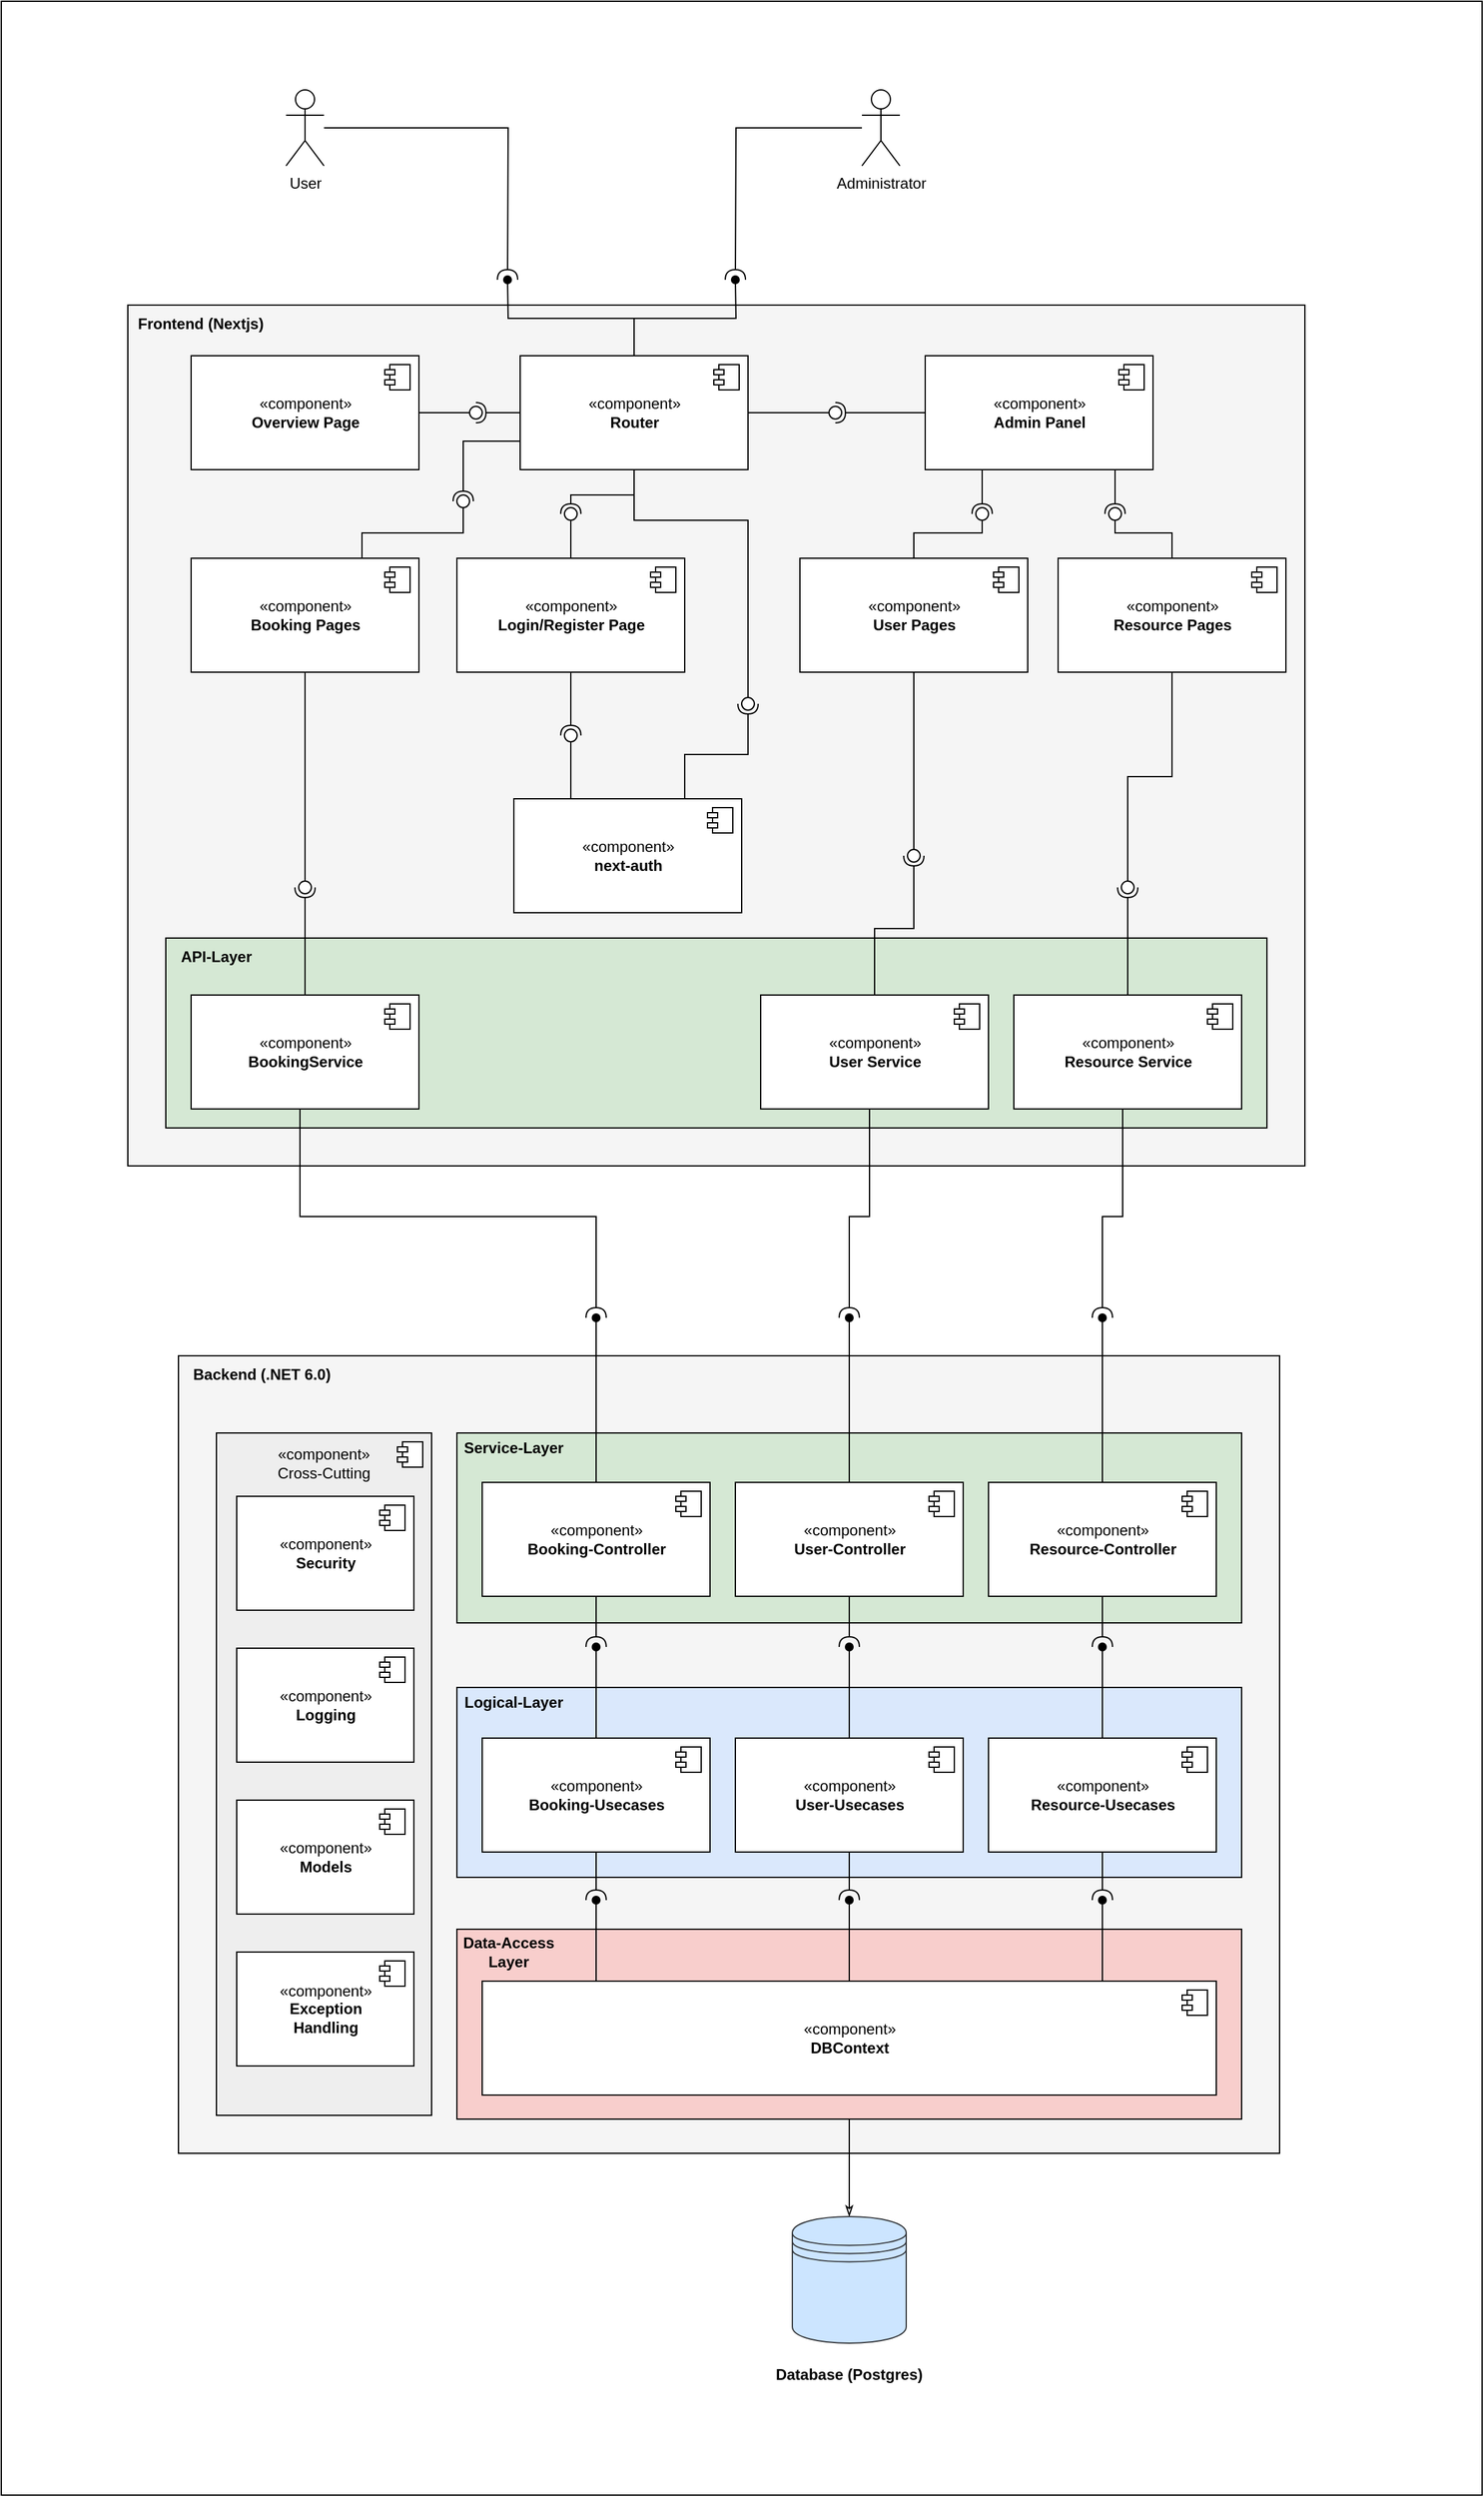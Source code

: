 <mxfile version="20.8.12" type="device"><diagram id="7461oDI4QgMP68D06WNy" name="Seite-1"><mxGraphModel dx="3434" dy="2513" grid="1" gridSize="10" guides="1" tooltips="1" connect="1" arrows="1" fold="1" page="1" pageScale="1" pageWidth="827" pageHeight="1169" math="0" shadow="0"><root><mxCell id="0"/><mxCell id="1" parent="0"/><mxCell id="XFchlX8OtIIKr_9ulgLO-70" value="" style="rounded=0;whiteSpace=wrap;html=1;" parent="1" vertex="1"><mxGeometry x="-560" y="-1020" width="1170" height="1970" as="geometry"/></mxCell><mxCell id="BVvnmRVFv3gNsJfD8oCe-148" value="" style="rounded=0;whiteSpace=wrap;html=1;strokeColor=#000000;fillColor=#f5f5f5;fontColor=#333333;" parent="1" vertex="1"><mxGeometry x="-420" y="50" width="870" height="630" as="geometry"/></mxCell><mxCell id="BVvnmRVFv3gNsJfD8oCe-76" value="" style="rounded=0;whiteSpace=wrap;html=1;fillColor=#d5e8d4;strokeColor=#000000;" parent="1" vertex="1"><mxGeometry x="-200" y="111" width="620" height="150" as="geometry"/></mxCell><mxCell id="BVvnmRVFv3gNsJfD8oCe-220" style="edgeStyle=orthogonalEdgeStyle;rounded=0;orthogonalLoop=1;jettySize=auto;html=1;endArrow=classicThin;endFill=0;entryX=0.5;entryY=0;entryDx=0;entryDy=0;" parent="1" source="BVvnmRVFv3gNsJfD8oCe-71" target="BVvnmRVFv3gNsJfD8oCe-215" edge="1"><mxGeometry relative="1" as="geometry"><mxPoint x="110" y="720" as="targetPoint"/></mxGeometry></mxCell><mxCell id="BVvnmRVFv3gNsJfD8oCe-71" value="" style="rounded=0;whiteSpace=wrap;html=1;fillColor=#f8cecc;strokeColor=#000000;" parent="1" vertex="1"><mxGeometry x="-200" y="503" width="620" height="150" as="geometry"/></mxCell><mxCell id="BVvnmRVFv3gNsJfD8oCe-48" value="" style="rounded=0;whiteSpace=wrap;html=1;fillColor=#dae8fc;strokeColor=#000000;" parent="1" vertex="1"><mxGeometry x="-200" y="312" width="620" height="150" as="geometry"/></mxCell><mxCell id="BVvnmRVFv3gNsJfD8oCe-80" style="edgeStyle=orthogonalEdgeStyle;rounded=0;orthogonalLoop=1;jettySize=auto;html=1;endArrow=halfCircle;endFill=0;" parent="1" source="BVvnmRVFv3gNsJfD8oCe-2" edge="1"><mxGeometry relative="1" as="geometry"><mxPoint x="-90" y="280" as="targetPoint"/></mxGeometry></mxCell><mxCell id="BVvnmRVFv3gNsJfD8oCe-125" style="edgeStyle=orthogonalEdgeStyle;rounded=0;orthogonalLoop=1;jettySize=auto;html=1;endArrow=oval;endFill=1;" parent="1" source="BVvnmRVFv3gNsJfD8oCe-2" edge="1"><mxGeometry relative="1" as="geometry"><mxPoint x="-90" y="20" as="targetPoint"/></mxGeometry></mxCell><mxCell id="BVvnmRVFv3gNsJfD8oCe-2" value="«component»&lt;br&gt;&lt;b&gt;Booking-Controller&lt;/b&gt;" style="html=1;dropTarget=0;" parent="1" vertex="1"><mxGeometry x="-180" y="150" width="180" height="90" as="geometry"/></mxCell><mxCell id="BVvnmRVFv3gNsJfD8oCe-3" value="" style="shape=module;jettyWidth=8;jettyHeight=4;" parent="BVvnmRVFv3gNsJfD8oCe-2" vertex="1"><mxGeometry x="1" width="20" height="20" relative="1" as="geometry"><mxPoint x="-27" y="7" as="offset"/></mxGeometry></mxCell><mxCell id="BVvnmRVFv3gNsJfD8oCe-81" style="edgeStyle=orthogonalEdgeStyle;rounded=0;orthogonalLoop=1;jettySize=auto;html=1;endArrow=halfCircle;endFill=0;" parent="1" source="BVvnmRVFv3gNsJfD8oCe-4" edge="1"><mxGeometry relative="1" as="geometry"><mxPoint x="110" y="280" as="targetPoint"/></mxGeometry></mxCell><mxCell id="BVvnmRVFv3gNsJfD8oCe-126" style="edgeStyle=orthogonalEdgeStyle;rounded=0;orthogonalLoop=1;jettySize=auto;html=1;endArrow=oval;endFill=1;" parent="1" source="BVvnmRVFv3gNsJfD8oCe-4" edge="1"><mxGeometry relative="1" as="geometry"><mxPoint x="110" y="20" as="targetPoint"/></mxGeometry></mxCell><mxCell id="BVvnmRVFv3gNsJfD8oCe-4" value="«component»&lt;br&gt;&lt;b&gt;User-Controller&lt;/b&gt;" style="html=1;dropTarget=0;" parent="1" vertex="1"><mxGeometry x="20" y="150" width="180" height="90" as="geometry"/></mxCell><mxCell id="BVvnmRVFv3gNsJfD8oCe-5" value="" style="shape=module;jettyWidth=8;jettyHeight=4;" parent="BVvnmRVFv3gNsJfD8oCe-4" vertex="1"><mxGeometry x="1" width="20" height="20" relative="1" as="geometry"><mxPoint x="-27" y="7" as="offset"/></mxGeometry></mxCell><mxCell id="BVvnmRVFv3gNsJfD8oCe-82" style="edgeStyle=orthogonalEdgeStyle;rounded=0;orthogonalLoop=1;jettySize=auto;html=1;endArrow=halfCircle;endFill=0;" parent="1" source="BVvnmRVFv3gNsJfD8oCe-6" edge="1"><mxGeometry relative="1" as="geometry"><mxPoint x="310" y="280" as="targetPoint"/></mxGeometry></mxCell><mxCell id="BVvnmRVFv3gNsJfD8oCe-127" style="edgeStyle=orthogonalEdgeStyle;rounded=0;orthogonalLoop=1;jettySize=auto;html=1;endArrow=oval;endFill=1;" parent="1" source="BVvnmRVFv3gNsJfD8oCe-6" edge="1"><mxGeometry relative="1" as="geometry"><mxPoint x="310" y="20" as="targetPoint"/></mxGeometry></mxCell><mxCell id="BVvnmRVFv3gNsJfD8oCe-6" value="«component»&lt;br&gt;&lt;b&gt;Resource-Controller&lt;/b&gt;" style="html=1;dropTarget=0;" parent="1" vertex="1"><mxGeometry x="220" y="150" width="180" height="90" as="geometry"/></mxCell><mxCell id="BVvnmRVFv3gNsJfD8oCe-7" value="" style="shape=module;jettyWidth=8;jettyHeight=4;" parent="BVvnmRVFv3gNsJfD8oCe-6" vertex="1"><mxGeometry x="1" width="20" height="20" relative="1" as="geometry"><mxPoint x="-27" y="7" as="offset"/></mxGeometry></mxCell><mxCell id="BVvnmRVFv3gNsJfD8oCe-70" style="edgeStyle=orthogonalEdgeStyle;rounded=0;orthogonalLoop=1;jettySize=auto;html=1;endArrow=halfCircle;endFill=0;" parent="1" source="BVvnmRVFv3gNsJfD8oCe-27" edge="1"><mxGeometry relative="1" as="geometry"><mxPoint x="-90" y="480" as="targetPoint"/></mxGeometry></mxCell><mxCell id="BVvnmRVFv3gNsJfD8oCe-77" style="edgeStyle=orthogonalEdgeStyle;rounded=0;orthogonalLoop=1;jettySize=auto;html=1;endArrow=oval;endFill=1;" parent="1" source="BVvnmRVFv3gNsJfD8oCe-27" edge="1"><mxGeometry relative="1" as="geometry"><mxPoint x="-90" y="280" as="targetPoint"/></mxGeometry></mxCell><mxCell id="BVvnmRVFv3gNsJfD8oCe-27" value="«component»&lt;br&gt;&lt;b&gt;Booking-Usecases&lt;/b&gt;" style="html=1;dropTarget=0;" parent="1" vertex="1"><mxGeometry x="-180" y="352" width="180" height="90" as="geometry"/></mxCell><mxCell id="BVvnmRVFv3gNsJfD8oCe-28" value="" style="shape=module;jettyWidth=8;jettyHeight=4;" parent="BVvnmRVFv3gNsJfD8oCe-27" vertex="1"><mxGeometry x="1" width="20" height="20" relative="1" as="geometry"><mxPoint x="-27" y="7" as="offset"/></mxGeometry></mxCell><mxCell id="BVvnmRVFv3gNsJfD8oCe-74" style="edgeStyle=orthogonalEdgeStyle;rounded=0;orthogonalLoop=1;jettySize=auto;html=1;endArrow=halfCircle;endFill=0;" parent="1" source="BVvnmRVFv3gNsJfD8oCe-29" edge="1"><mxGeometry relative="1" as="geometry"><mxPoint x="110" y="480" as="targetPoint"/></mxGeometry></mxCell><mxCell id="BVvnmRVFv3gNsJfD8oCe-78" style="edgeStyle=orthogonalEdgeStyle;rounded=0;orthogonalLoop=1;jettySize=auto;html=1;endArrow=oval;endFill=1;" parent="1" source="BVvnmRVFv3gNsJfD8oCe-29" edge="1"><mxGeometry relative="1" as="geometry"><mxPoint x="110" y="280" as="targetPoint"/></mxGeometry></mxCell><mxCell id="BVvnmRVFv3gNsJfD8oCe-29" value="«component»&lt;br&gt;&lt;b&gt;User-Usecases&lt;/b&gt;" style="html=1;dropTarget=0;" parent="1" vertex="1"><mxGeometry x="20" y="352" width="180" height="90" as="geometry"/></mxCell><mxCell id="BVvnmRVFv3gNsJfD8oCe-30" value="" style="shape=module;jettyWidth=8;jettyHeight=4;" parent="BVvnmRVFv3gNsJfD8oCe-29" vertex="1"><mxGeometry x="1" width="20" height="20" relative="1" as="geometry"><mxPoint x="-27" y="7" as="offset"/></mxGeometry></mxCell><mxCell id="BVvnmRVFv3gNsJfD8oCe-75" style="edgeStyle=orthogonalEdgeStyle;rounded=0;orthogonalLoop=1;jettySize=auto;html=1;endArrow=halfCircle;endFill=0;" parent="1" source="BVvnmRVFv3gNsJfD8oCe-31" edge="1"><mxGeometry relative="1" as="geometry"><mxPoint x="310" y="480" as="targetPoint"/></mxGeometry></mxCell><mxCell id="BVvnmRVFv3gNsJfD8oCe-79" style="edgeStyle=orthogonalEdgeStyle;rounded=0;orthogonalLoop=1;jettySize=auto;html=1;endArrow=oval;endFill=1;" parent="1" source="BVvnmRVFv3gNsJfD8oCe-31" edge="1"><mxGeometry relative="1" as="geometry"><mxPoint x="310" y="280" as="targetPoint"/></mxGeometry></mxCell><mxCell id="BVvnmRVFv3gNsJfD8oCe-31" value="«component»&lt;br&gt;&lt;b&gt;Resource-Usecases&lt;/b&gt;" style="html=1;dropTarget=0;" parent="1" vertex="1"><mxGeometry x="220" y="352" width="180" height="90" as="geometry"/></mxCell><mxCell id="BVvnmRVFv3gNsJfD8oCe-32" value="" style="shape=module;jettyWidth=8;jettyHeight=4;" parent="BVvnmRVFv3gNsJfD8oCe-31" vertex="1"><mxGeometry x="1" width="20" height="20" relative="1" as="geometry"><mxPoint x="-27" y="7" as="offset"/></mxGeometry></mxCell><mxCell id="BVvnmRVFv3gNsJfD8oCe-67" style="edgeStyle=orthogonalEdgeStyle;rounded=0;orthogonalLoop=1;jettySize=auto;html=1;strokeColor=none;" parent="1" edge="1"><mxGeometry relative="1" as="geometry"><mxPoint x="-90" y="480" as="targetPoint"/><mxPoint x="-90" y="544" as="sourcePoint"/></mxGeometry></mxCell><mxCell id="BVvnmRVFv3gNsJfD8oCe-69" style="edgeStyle=orthogonalEdgeStyle;rounded=0;orthogonalLoop=1;jettySize=auto;html=1;endArrow=oval;endFill=1;" parent="1" edge="1"><mxGeometry relative="1" as="geometry"><mxPoint x="-90" y="480" as="targetPoint"/><mxPoint x="-90" y="544" as="sourcePoint"/></mxGeometry></mxCell><mxCell id="BVvnmRVFv3gNsJfD8oCe-72" style="edgeStyle=orthogonalEdgeStyle;rounded=0;orthogonalLoop=1;jettySize=auto;html=1;endArrow=oval;endFill=1;" parent="1" source="BVvnmRVFv3gNsJfD8oCe-36" edge="1"><mxGeometry relative="1" as="geometry"><mxPoint x="110" y="480" as="targetPoint"/></mxGeometry></mxCell><mxCell id="BVvnmRVFv3gNsJfD8oCe-36" value="«component»&lt;br&gt;&lt;b&gt;DBContext&lt;/b&gt;" style="html=1;dropTarget=0;" parent="1" vertex="1"><mxGeometry x="-180" y="544" width="580" height="90" as="geometry"/></mxCell><mxCell id="BVvnmRVFv3gNsJfD8oCe-37" value="" style="shape=module;jettyWidth=8;jettyHeight=4;" parent="BVvnmRVFv3gNsJfD8oCe-36" vertex="1"><mxGeometry x="1" width="20" height="20" relative="1" as="geometry"><mxPoint x="-27" y="7" as="offset"/></mxGeometry></mxCell><mxCell id="BVvnmRVFv3gNsJfD8oCe-73" style="edgeStyle=orthogonalEdgeStyle;rounded=0;orthogonalLoop=1;jettySize=auto;html=1;endArrow=oval;endFill=1;" parent="1" edge="1"><mxGeometry relative="1" as="geometry"><mxPoint x="310" y="480" as="targetPoint"/><mxPoint x="310" y="544" as="sourcePoint"/></mxGeometry></mxCell><mxCell id="BVvnmRVFv3gNsJfD8oCe-138" value="&lt;b&gt;Service-Layer&lt;/b&gt;" style="text;html=1;strokeColor=none;fillColor=none;align=center;verticalAlign=middle;whiteSpace=wrap;rounded=0;" parent="1" vertex="1"><mxGeometry x="-235" y="108" width="160" height="30" as="geometry"/></mxCell><mxCell id="BVvnmRVFv3gNsJfD8oCe-143" value="&lt;b&gt;Logical-Layer&lt;/b&gt;" style="text;html=1;strokeColor=none;fillColor=none;align=center;verticalAlign=middle;whiteSpace=wrap;rounded=0;" parent="1" vertex="1"><mxGeometry x="-235" y="309" width="160" height="30" as="geometry"/></mxCell><mxCell id="BVvnmRVFv3gNsJfD8oCe-144" value="&lt;b&gt;Data-Access&lt;br&gt;Layer&lt;/b&gt;" style="text;html=1;strokeColor=none;fillColor=none;align=center;verticalAlign=middle;whiteSpace=wrap;rounded=0;" parent="1" vertex="1"><mxGeometry x="-239" y="506" width="160" height="30" as="geometry"/></mxCell><mxCell id="BVvnmRVFv3gNsJfD8oCe-149" value="&lt;b&gt;Backend (.NET 6.0)&lt;/b&gt;" style="text;html=1;strokeColor=none;fillColor=none;align=center;verticalAlign=middle;whiteSpace=wrap;rounded=0;" parent="1" vertex="1"><mxGeometry x="-454" y="50" width="200" height="30" as="geometry"/></mxCell><mxCell id="BVvnmRVFv3gNsJfD8oCe-150" value="" style="html=1;dropTarget=0;align=center;fillColor=#eeeeee;strokeColor=#000000;" parent="1" vertex="1"><mxGeometry x="-390" y="111" width="170" height="539" as="geometry"/></mxCell><mxCell id="BVvnmRVFv3gNsJfD8oCe-151" value="" style="shape=module;jettyWidth=8;jettyHeight=4;" parent="BVvnmRVFv3gNsJfD8oCe-150" vertex="1"><mxGeometry x="1" width="20" height="20" relative="1" as="geometry"><mxPoint x="-27" y="7" as="offset"/></mxGeometry></mxCell><mxCell id="BVvnmRVFv3gNsJfD8oCe-152" value="«component»&lt;br&gt;&lt;b&gt;Security&lt;/b&gt;" style="html=1;dropTarget=0;" parent="1" vertex="1"><mxGeometry x="-374" y="161" width="140" height="90" as="geometry"/></mxCell><mxCell id="BVvnmRVFv3gNsJfD8oCe-153" value="" style="shape=module;jettyWidth=8;jettyHeight=4;" parent="BVvnmRVFv3gNsJfD8oCe-152" vertex="1"><mxGeometry x="1" width="20" height="20" relative="1" as="geometry"><mxPoint x="-27" y="7" as="offset"/></mxGeometry></mxCell><mxCell id="BVvnmRVFv3gNsJfD8oCe-154" value="«component»&lt;br&gt;&lt;b&gt;Logging&lt;/b&gt;" style="html=1;dropTarget=0;" parent="1" vertex="1"><mxGeometry x="-374" y="281" width="140" height="90" as="geometry"/></mxCell><mxCell id="BVvnmRVFv3gNsJfD8oCe-155" value="" style="shape=module;jettyWidth=8;jettyHeight=4;" parent="BVvnmRVFv3gNsJfD8oCe-154" vertex="1"><mxGeometry x="1" width="20" height="20" relative="1" as="geometry"><mxPoint x="-27" y="7" as="offset"/></mxGeometry></mxCell><mxCell id="BVvnmRVFv3gNsJfD8oCe-156" value="«component»&lt;br&gt;&lt;b&gt;Models&lt;/b&gt;" style="html=1;dropTarget=0;" parent="1" vertex="1"><mxGeometry x="-374" y="401" width="140" height="90" as="geometry"/></mxCell><mxCell id="BVvnmRVFv3gNsJfD8oCe-157" value="" style="shape=module;jettyWidth=8;jettyHeight=4;" parent="BVvnmRVFv3gNsJfD8oCe-156" vertex="1"><mxGeometry x="1" width="20" height="20" relative="1" as="geometry"><mxPoint x="-27" y="7" as="offset"/></mxGeometry></mxCell><mxCell id="BVvnmRVFv3gNsJfD8oCe-158" value="«component»&lt;b&gt;&lt;br&gt;Exception&lt;br&gt;Handling&lt;/b&gt;&lt;br&gt;&lt;b&gt;&lt;/b&gt;" style="html=1;dropTarget=0;" parent="1" vertex="1"><mxGeometry x="-374" y="521" width="140" height="90" as="geometry"/></mxCell><mxCell id="BVvnmRVFv3gNsJfD8oCe-159" value="" style="shape=module;jettyWidth=8;jettyHeight=4;" parent="BVvnmRVFv3gNsJfD8oCe-158" vertex="1"><mxGeometry x="1" width="20" height="20" relative="1" as="geometry"><mxPoint x="-27" y="7" as="offset"/></mxGeometry></mxCell><mxCell id="BVvnmRVFv3gNsJfD8oCe-185" value="«component»&lt;br&gt;Cross-Cutting" style="text;html=1;strokeColor=none;fillColor=none;align=center;verticalAlign=middle;whiteSpace=wrap;rounded=0;" parent="1" vertex="1"><mxGeometry x="-385" y="120" width="160" height="30" as="geometry"/></mxCell><mxCell id="BVvnmRVFv3gNsJfD8oCe-215" value="" style="shape=datastore;whiteSpace=wrap;html=1;fillColor=#cce5ff;strokeColor=#36393d;" parent="1" vertex="1"><mxGeometry x="65" y="730" width="90" height="100" as="geometry"/></mxCell><mxCell id="BVvnmRVFv3gNsJfD8oCe-217" value="&lt;b&gt;Database (Postgres)&lt;/b&gt;" style="text;html=1;strokeColor=none;fillColor=none;align=center;verticalAlign=middle;whiteSpace=wrap;rounded=0;" parent="1" vertex="1"><mxGeometry x="30" y="840" width="160" height="30" as="geometry"/></mxCell><mxCell id="XFchlX8OtIIKr_9ulgLO-1" value="" style="rounded=0;whiteSpace=wrap;html=1;strokeColor=#000000;fillColor=#f5f5f5;fontColor=#333333;" parent="1" vertex="1"><mxGeometry x="-460" y="-780" width="930" height="680" as="geometry"/></mxCell><mxCell id="XFchlX8OtIIKr_9ulgLO-2" value="" style="rounded=0;whiteSpace=wrap;html=1;fillColor=#d5e8d4;strokeColor=#000000;" parent="1" vertex="1"><mxGeometry x="-430" y="-280" width="870" height="150" as="geometry"/></mxCell><mxCell id="XFchlX8OtIIKr_9ulgLO-3" style="edgeStyle=orthogonalEdgeStyle;rounded=0;orthogonalLoop=1;jettySize=auto;html=1;endArrow=halfCircle;endFill=0;exitX=0.5;exitY=1;exitDx=0;exitDy=0;" parent="1" edge="1"><mxGeometry relative="1" as="geometry"><mxPoint x="-90" y="20" as="targetPoint"/><mxPoint x="-324" y="-145" as="sourcePoint"/><Array as="points"><mxPoint x="-324" y="-60"/><mxPoint x="-90" y="-60"/></Array></mxGeometry></mxCell><mxCell id="XFchlX8OtIIKr_9ulgLO-4" style="edgeStyle=orthogonalEdgeStyle;rounded=0;orthogonalLoop=1;jettySize=auto;html=1;endArrow=halfCircle;endFill=0;exitX=0.5;exitY=1;exitDx=0;exitDy=0;" parent="1" edge="1"><mxGeometry relative="1" as="geometry"><mxPoint x="110" y="20" as="targetPoint"/><mxPoint x="126" y="-145.0" as="sourcePoint"/><Array as="points"><mxPoint x="126" y="-60"/><mxPoint x="110" y="-60"/></Array></mxGeometry></mxCell><mxCell id="XFchlX8OtIIKr_9ulgLO-5" style="edgeStyle=orthogonalEdgeStyle;rounded=0;orthogonalLoop=1;jettySize=auto;html=1;endArrow=oval;endFill=1;exitX=0.5;exitY=0;exitDx=0;exitDy=0;" parent="1" source="XFchlX8OtIIKr_9ulgLO-24" edge="1"><mxGeometry relative="1" as="geometry"><mxPoint x="-160" y="-800" as="targetPoint"/><mxPoint x="-379" y="-600" as="sourcePoint"/></mxGeometry></mxCell><mxCell id="XFchlX8OtIIKr_9ulgLO-6" style="edgeStyle=orthogonalEdgeStyle;rounded=0;orthogonalLoop=1;jettySize=auto;html=1;endArrow=halfCircle;endFill=0;exitX=0.5;exitY=1;exitDx=0;exitDy=0;" parent="1" edge="1"><mxGeometry relative="1" as="geometry"><mxPoint x="310" y="20" as="targetPoint"/><mxPoint x="326" y="-145.0" as="sourcePoint"/><Array as="points"><mxPoint x="326" y="-60"/><mxPoint x="310" y="-60"/></Array></mxGeometry></mxCell><mxCell id="XFchlX8OtIIKr_9ulgLO-7" style="edgeStyle=orthogonalEdgeStyle;rounded=0;orthogonalLoop=1;jettySize=auto;html=1;endArrow=oval;endFill=1;exitX=0.5;exitY=0;exitDx=0;exitDy=0;" parent="1" source="XFchlX8OtIIKr_9ulgLO-24" edge="1"><mxGeometry relative="1" as="geometry"><mxPoint x="20" y="-800" as="targetPoint"/><mxPoint x="-240" y="-630" as="sourcePoint"/></mxGeometry></mxCell><mxCell id="XFchlX8OtIIKr_9ulgLO-8" value="&lt;b&gt;Frontend (Nextjs)&lt;/b&gt;" style="text;html=1;strokeColor=none;fillColor=none;align=left;verticalAlign=middle;whiteSpace=wrap;rounded=0;" parent="1" vertex="1"><mxGeometry x="-454" y="-780" width="170" height="30" as="geometry"/></mxCell><mxCell id="XFchlX8OtIIKr_9ulgLO-9" style="edgeStyle=orthogonalEdgeStyle;rounded=0;orthogonalLoop=1;jettySize=auto;html=1;endArrow=halfCircle;endFill=0;" parent="1" source="XFchlX8OtIIKr_9ulgLO-11" edge="1"><mxGeometry relative="1" as="geometry"><mxPoint x="-160" y="-800" as="targetPoint"/></mxGeometry></mxCell><mxCell id="XFchlX8OtIIKr_9ulgLO-10" style="edgeStyle=orthogonalEdgeStyle;rounded=0;orthogonalLoop=1;jettySize=auto;html=1;endArrow=halfCircle;endFill=0;" parent="1" source="XFchlX8OtIIKr_9ulgLO-14" edge="1"><mxGeometry relative="1" as="geometry"><mxPoint x="20" y="-800" as="targetPoint"/></mxGeometry></mxCell><mxCell id="XFchlX8OtIIKr_9ulgLO-11" value="User" style="shape=umlActor;verticalLabelPosition=bottom;verticalAlign=top;html=1;outlineConnect=0;strokeColor=#000000;" parent="1" vertex="1"><mxGeometry x="-335" y="-950" width="30" height="60" as="geometry"/></mxCell><mxCell id="XFchlX8OtIIKr_9ulgLO-12" value="«component»&lt;br&gt;&lt;b&gt;Resource Service&lt;/b&gt;" style="html=1;dropTarget=0;" parent="1" vertex="1"><mxGeometry x="240" y="-235" width="180" height="90" as="geometry"/></mxCell><mxCell id="XFchlX8OtIIKr_9ulgLO-13" value="" style="shape=module;jettyWidth=8;jettyHeight=4;" parent="XFchlX8OtIIKr_9ulgLO-12" vertex="1"><mxGeometry x="1" width="20" height="20" relative="1" as="geometry"><mxPoint x="-27" y="7" as="offset"/></mxGeometry></mxCell><mxCell id="XFchlX8OtIIKr_9ulgLO-14" value="Administrator" style="shape=umlActor;verticalLabelPosition=bottom;verticalAlign=top;html=1;outlineConnect=0;strokeColor=#000000;" parent="1" vertex="1"><mxGeometry x="120" y="-950" width="30" height="60" as="geometry"/></mxCell><mxCell id="XFchlX8OtIIKr_9ulgLO-15" value="«component»&lt;br&gt;&lt;b&gt;User Service&lt;/b&gt;" style="html=1;dropTarget=0;" parent="1" vertex="1"><mxGeometry x="40" y="-235" width="180" height="90" as="geometry"/></mxCell><mxCell id="XFchlX8OtIIKr_9ulgLO-16" value="" style="shape=module;jettyWidth=8;jettyHeight=4;" parent="XFchlX8OtIIKr_9ulgLO-15" vertex="1"><mxGeometry x="1" width="20" height="20" relative="1" as="geometry"><mxPoint x="-27" y="7" as="offset"/></mxGeometry></mxCell><mxCell id="XFchlX8OtIIKr_9ulgLO-17" value="«component»&lt;br&gt;&lt;b&gt;Admin Panel&lt;br&gt;&lt;/b&gt;" style="html=1;dropTarget=0;" parent="1" vertex="1"><mxGeometry x="170" y="-740" width="180" height="90" as="geometry"/></mxCell><mxCell id="XFchlX8OtIIKr_9ulgLO-18" value="" style="shape=module;jettyWidth=8;jettyHeight=4;" parent="XFchlX8OtIIKr_9ulgLO-17" vertex="1"><mxGeometry x="1" width="20" height="20" relative="1" as="geometry"><mxPoint x="-27" y="7" as="offset"/></mxGeometry></mxCell><mxCell id="XFchlX8OtIIKr_9ulgLO-19" value="" style="rounded=0;orthogonalLoop=1;jettySize=auto;html=1;endArrow=none;endFill=0;sketch=0;sourcePerimeterSpacing=0;targetPerimeterSpacing=0;edgeStyle=orthogonalEdgeStyle;" parent="1" source="XFchlX8OtIIKr_9ulgLO-41" target="XFchlX8OtIIKr_9ulgLO-21" edge="1"><mxGeometry relative="1" as="geometry"><mxPoint x="220" y="-305" as="sourcePoint"/></mxGeometry></mxCell><mxCell id="XFchlX8OtIIKr_9ulgLO-20" value="" style="rounded=0;orthogonalLoop=1;jettySize=auto;html=1;endArrow=halfCircle;endFill=0;entryX=0.5;entryY=0.5;endSize=6;strokeWidth=1;sketch=0;edgeStyle=orthogonalEdgeStyle;" parent="1" source="XFchlX8OtIIKr_9ulgLO-12" target="XFchlX8OtIIKr_9ulgLO-21" edge="1"><mxGeometry relative="1" as="geometry"><mxPoint x="260" y="-305" as="sourcePoint"/></mxGeometry></mxCell><mxCell id="XFchlX8OtIIKr_9ulgLO-21" value="" style="ellipse;whiteSpace=wrap;html=1;align=center;aspect=fixed;resizable=0;points=[];outlineConnect=0;sketch=0;rotation=90;" parent="1" vertex="1"><mxGeometry x="325" y="-325" width="10" height="10" as="geometry"/></mxCell><mxCell id="XFchlX8OtIIKr_9ulgLO-22" value="«component»&lt;br&gt;&lt;b&gt;BookingService&lt;/b&gt;" style="html=1;dropTarget=0;" parent="1" vertex="1"><mxGeometry x="-410" y="-235" width="180" height="90" as="geometry"/></mxCell><mxCell id="XFchlX8OtIIKr_9ulgLO-23" value="" style="shape=module;jettyWidth=8;jettyHeight=4;" parent="XFchlX8OtIIKr_9ulgLO-22" vertex="1"><mxGeometry x="1" width="20" height="20" relative="1" as="geometry"><mxPoint x="-27" y="7" as="offset"/></mxGeometry></mxCell><mxCell id="XFchlX8OtIIKr_9ulgLO-24" value="«component»&lt;br&gt;&lt;b&gt;Router&lt;/b&gt;" style="html=1;dropTarget=0;" parent="1" vertex="1"><mxGeometry x="-150" y="-740" width="180" height="90" as="geometry"/></mxCell><mxCell id="XFchlX8OtIIKr_9ulgLO-25" value="" style="shape=module;jettyWidth=8;jettyHeight=4;" parent="XFchlX8OtIIKr_9ulgLO-24" vertex="1"><mxGeometry x="1" width="20" height="20" relative="1" as="geometry"><mxPoint x="-27" y="7" as="offset"/></mxGeometry></mxCell><mxCell id="XFchlX8OtIIKr_9ulgLO-26" value="" style="rounded=0;orthogonalLoop=1;jettySize=auto;html=1;endArrow=none;endFill=0;sketch=0;sourcePerimeterSpacing=0;targetPerimeterSpacing=0;edgeStyle=orthogonalEdgeStyle;" parent="1" source="XFchlX8OtIIKr_9ulgLO-37" target="XFchlX8OtIIKr_9ulgLO-28" edge="1"><mxGeometry relative="1" as="geometry"><mxPoint x="-345" y="-305" as="sourcePoint"/></mxGeometry></mxCell><mxCell id="XFchlX8OtIIKr_9ulgLO-27" value="" style="rounded=0;orthogonalLoop=1;jettySize=auto;html=1;endArrow=halfCircle;endFill=0;entryX=0.5;entryY=0.5;endSize=6;strokeWidth=1;sketch=0;edgeStyle=orthogonalEdgeStyle;" parent="1" source="XFchlX8OtIIKr_9ulgLO-22" target="XFchlX8OtIIKr_9ulgLO-28" edge="1"><mxGeometry relative="1" as="geometry"><mxPoint x="-305" y="-305" as="sourcePoint"/></mxGeometry></mxCell><mxCell id="XFchlX8OtIIKr_9ulgLO-28" value="" style="ellipse;whiteSpace=wrap;html=1;align=center;aspect=fixed;resizable=0;points=[];outlineConnect=0;sketch=0;" parent="1" vertex="1"><mxGeometry x="-325" y="-325" width="10" height="10" as="geometry"/></mxCell><mxCell id="XFchlX8OtIIKr_9ulgLO-29" value="«component»&lt;br&gt;&lt;b&gt;next-auth&lt;/b&gt;" style="html=1;dropTarget=0;" parent="1" vertex="1"><mxGeometry x="-155" y="-390" width="180" height="90" as="geometry"/></mxCell><mxCell id="XFchlX8OtIIKr_9ulgLO-30" value="" style="shape=module;jettyWidth=8;jettyHeight=4;" parent="XFchlX8OtIIKr_9ulgLO-29" vertex="1"><mxGeometry x="1" width="20" height="20" relative="1" as="geometry"><mxPoint x="-27" y="7" as="offset"/></mxGeometry></mxCell><mxCell id="XFchlX8OtIIKr_9ulgLO-31" value="&lt;b&gt;API-Layer&lt;/b&gt;" style="text;html=1;strokeColor=none;fillColor=none;align=left;verticalAlign=middle;whiteSpace=wrap;rounded=0;" parent="1" vertex="1"><mxGeometry x="-420" y="-280" width="160" height="30" as="geometry"/></mxCell><mxCell id="XFchlX8OtIIKr_9ulgLO-32" value="" style="rounded=0;orthogonalLoop=1;jettySize=auto;html=1;endArrow=none;endFill=0;sketch=0;sourcePerimeterSpacing=0;targetPerimeterSpacing=0;edgeStyle=orthogonalEdgeStyle;" parent="1" source="XFchlX8OtIIKr_9ulgLO-24" target="XFchlX8OtIIKr_9ulgLO-34" edge="1"><mxGeometry relative="1" as="geometry"><mxPoint x="84" y="-675" as="sourcePoint"/></mxGeometry></mxCell><mxCell id="XFchlX8OtIIKr_9ulgLO-33" value="" style="rounded=0;orthogonalLoop=1;jettySize=auto;html=1;endArrow=halfCircle;endFill=0;entryX=0.5;entryY=0.5;endSize=6;strokeWidth=1;sketch=0;edgeStyle=orthogonalEdgeStyle;" parent="1" source="XFchlX8OtIIKr_9ulgLO-17" target="XFchlX8OtIIKr_9ulgLO-34" edge="1"><mxGeometry relative="1" as="geometry"><mxPoint x="124" y="-675" as="sourcePoint"/></mxGeometry></mxCell><mxCell id="XFchlX8OtIIKr_9ulgLO-34" value="" style="ellipse;whiteSpace=wrap;html=1;align=center;aspect=fixed;resizable=0;points=[];outlineConnect=0;sketch=0;" parent="1" vertex="1"><mxGeometry x="94" y="-700" width="10" height="10" as="geometry"/></mxCell><mxCell id="XFchlX8OtIIKr_9ulgLO-35" value="«component»&lt;br&gt;&lt;b&gt;Overview Page&lt;br&gt;&lt;/b&gt;" style="html=1;dropTarget=0;" parent="1" vertex="1"><mxGeometry x="-410" y="-740" width="180" height="90" as="geometry"/></mxCell><mxCell id="XFchlX8OtIIKr_9ulgLO-36" value="" style="shape=module;jettyWidth=8;jettyHeight=4;" parent="XFchlX8OtIIKr_9ulgLO-35" vertex="1"><mxGeometry x="1" width="20" height="20" relative="1" as="geometry"><mxPoint x="-27" y="7" as="offset"/></mxGeometry></mxCell><mxCell id="XFchlX8OtIIKr_9ulgLO-37" value="«component»&lt;br&gt;&lt;b&gt;Booking Pages&lt;br&gt;&lt;/b&gt;" style="html=1;dropTarget=0;" parent="1" vertex="1"><mxGeometry x="-410" y="-580" width="180" height="90" as="geometry"/></mxCell><mxCell id="XFchlX8OtIIKr_9ulgLO-38" value="" style="shape=module;jettyWidth=8;jettyHeight=4;" parent="XFchlX8OtIIKr_9ulgLO-37" vertex="1"><mxGeometry x="1" width="20" height="20" relative="1" as="geometry"><mxPoint x="-27" y="7" as="offset"/></mxGeometry></mxCell><mxCell id="XFchlX8OtIIKr_9ulgLO-39" value="«component»&lt;br&gt;&lt;b&gt;User Pages&lt;br&gt;&lt;/b&gt;" style="html=1;dropTarget=0;" parent="1" vertex="1"><mxGeometry x="71" y="-580" width="180" height="90" as="geometry"/></mxCell><mxCell id="XFchlX8OtIIKr_9ulgLO-40" value="" style="shape=module;jettyWidth=8;jettyHeight=4;" parent="XFchlX8OtIIKr_9ulgLO-39" vertex="1"><mxGeometry x="1" width="20" height="20" relative="1" as="geometry"><mxPoint x="-27" y="7" as="offset"/></mxGeometry></mxCell><mxCell id="XFchlX8OtIIKr_9ulgLO-41" value="«component»&lt;br&gt;&lt;b&gt;Resource Pages&lt;br&gt;&lt;/b&gt;" style="html=1;dropTarget=0;" parent="1" vertex="1"><mxGeometry x="275" y="-580" width="180" height="90" as="geometry"/></mxCell><mxCell id="XFchlX8OtIIKr_9ulgLO-42" value="" style="shape=module;jettyWidth=8;jettyHeight=4;" parent="XFchlX8OtIIKr_9ulgLO-41" vertex="1"><mxGeometry x="1" width="20" height="20" relative="1" as="geometry"><mxPoint x="-27" y="7" as="offset"/></mxGeometry></mxCell><mxCell id="XFchlX8OtIIKr_9ulgLO-43" value="«component»&lt;br&gt;&lt;b&gt;Login/Register Page&lt;br&gt;&lt;/b&gt;" style="html=1;dropTarget=0;" parent="1" vertex="1"><mxGeometry x="-200" y="-580" width="180" height="90" as="geometry"/></mxCell><mxCell id="XFchlX8OtIIKr_9ulgLO-44" value="" style="shape=module;jettyWidth=8;jettyHeight=4;" parent="XFchlX8OtIIKr_9ulgLO-43" vertex="1"><mxGeometry x="1" width="20" height="20" relative="1" as="geometry"><mxPoint x="-27" y="7" as="offset"/></mxGeometry></mxCell><mxCell id="XFchlX8OtIIKr_9ulgLO-45" value="" style="rounded=0;orthogonalLoop=1;jettySize=auto;html=1;endArrow=none;endFill=0;sketch=0;sourcePerimeterSpacing=0;targetPerimeterSpacing=0;edgeStyle=orthogonalEdgeStyle;exitX=0.25;exitY=0;exitDx=0;exitDy=0;" parent="1" source="XFchlX8OtIIKr_9ulgLO-29" target="XFchlX8OtIIKr_9ulgLO-47" edge="1"><mxGeometry relative="1" as="geometry"><mxPoint x="-100" y="-425" as="sourcePoint"/></mxGeometry></mxCell><mxCell id="XFchlX8OtIIKr_9ulgLO-46" value="" style="rounded=0;orthogonalLoop=1;jettySize=auto;html=1;endArrow=halfCircle;endFill=0;entryX=0.5;entryY=0.5;endSize=6;strokeWidth=1;sketch=0;edgeStyle=orthogonalEdgeStyle;exitX=0.5;exitY=1;exitDx=0;exitDy=0;" parent="1" source="XFchlX8OtIIKr_9ulgLO-43" target="XFchlX8OtIIKr_9ulgLO-47" edge="1"><mxGeometry relative="1" as="geometry"><mxPoint x="-60" y="-425" as="sourcePoint"/></mxGeometry></mxCell><mxCell id="XFchlX8OtIIKr_9ulgLO-47" value="" style="ellipse;whiteSpace=wrap;html=1;align=center;aspect=fixed;resizable=0;points=[];outlineConnect=0;sketch=0;" parent="1" vertex="1"><mxGeometry x="-115" y="-445" width="10" height="10" as="geometry"/></mxCell><mxCell id="XFchlX8OtIIKr_9ulgLO-48" value="" style="rounded=0;orthogonalLoop=1;jettySize=auto;html=1;endArrow=none;endFill=0;sketch=0;sourcePerimeterSpacing=0;targetPerimeterSpacing=0;edgeStyle=orthogonalEdgeStyle;" parent="1" source="XFchlX8OtIIKr_9ulgLO-39" target="XFchlX8OtIIKr_9ulgLO-50" edge="1"><mxGeometry relative="1" as="geometry"><mxPoint x="160" y="-385" as="sourcePoint"/></mxGeometry></mxCell><mxCell id="XFchlX8OtIIKr_9ulgLO-49" value="" style="rounded=0;orthogonalLoop=1;jettySize=auto;html=1;endArrow=halfCircle;endFill=0;entryX=0.5;entryY=0.5;endSize=6;strokeWidth=1;sketch=0;edgeStyle=orthogonalEdgeStyle;" parent="1" source="XFchlX8OtIIKr_9ulgLO-15" target="XFchlX8OtIIKr_9ulgLO-50" edge="1"><mxGeometry relative="1" as="geometry"><mxPoint x="200" y="-385" as="sourcePoint"/></mxGeometry></mxCell><mxCell id="XFchlX8OtIIKr_9ulgLO-50" value="" style="ellipse;whiteSpace=wrap;html=1;align=center;aspect=fixed;resizable=0;points=[];outlineConnect=0;sketch=0;" parent="1" vertex="1"><mxGeometry x="156" y="-350" width="10" height="10" as="geometry"/></mxCell><mxCell id="XFchlX8OtIIKr_9ulgLO-51" value="" style="rounded=0;orthogonalLoop=1;jettySize=auto;html=1;endArrow=none;endFill=0;sketch=0;sourcePerimeterSpacing=0;targetPerimeterSpacing=0;edgeStyle=orthogonalEdgeStyle;" parent="1" source="XFchlX8OtIIKr_9ulgLO-24" target="XFchlX8OtIIKr_9ulgLO-53" edge="1"><mxGeometry relative="1" as="geometry"><mxPoint x="10" y="-465" as="sourcePoint"/><Array as="points"><mxPoint x="-60" y="-610"/><mxPoint x="30" y="-610"/></Array></mxGeometry></mxCell><mxCell id="XFchlX8OtIIKr_9ulgLO-52" value="" style="rounded=0;orthogonalLoop=1;jettySize=auto;html=1;endArrow=halfCircle;endFill=0;entryX=0.5;entryY=0.5;endSize=6;strokeWidth=1;sketch=0;exitX=0.75;exitY=0;exitDx=0;exitDy=0;edgeStyle=orthogonalEdgeStyle;" parent="1" source="XFchlX8OtIIKr_9ulgLO-29" target="XFchlX8OtIIKr_9ulgLO-53" edge="1"><mxGeometry relative="1" as="geometry"><mxPoint x="50" y="-465" as="sourcePoint"/></mxGeometry></mxCell><mxCell id="XFchlX8OtIIKr_9ulgLO-53" value="" style="ellipse;whiteSpace=wrap;html=1;align=center;aspect=fixed;resizable=0;points=[];outlineConnect=0;sketch=0;" parent="1" vertex="1"><mxGeometry x="25" y="-470" width="10" height="10" as="geometry"/></mxCell><mxCell id="XFchlX8OtIIKr_9ulgLO-54" value="" style="rounded=0;orthogonalLoop=1;jettySize=auto;html=1;endArrow=none;endFill=0;sketch=0;sourcePerimeterSpacing=0;targetPerimeterSpacing=0;exitX=1;exitY=0.5;exitDx=0;exitDy=0;edgeStyle=orthogonalEdgeStyle;" parent="1" source="XFchlX8OtIIKr_9ulgLO-35" target="XFchlX8OtIIKr_9ulgLO-56" edge="1"><mxGeometry relative="1" as="geometry"><mxPoint x="-210" y="-685" as="sourcePoint"/></mxGeometry></mxCell><mxCell id="XFchlX8OtIIKr_9ulgLO-55" value="" style="rounded=0;orthogonalLoop=1;jettySize=auto;html=1;endArrow=halfCircle;endFill=0;entryX=0.5;entryY=0.5;endSize=6;strokeWidth=1;sketch=0;exitX=0;exitY=0.5;exitDx=0;exitDy=0;edgeStyle=orthogonalEdgeStyle;" parent="1" source="XFchlX8OtIIKr_9ulgLO-24" target="XFchlX8OtIIKr_9ulgLO-56" edge="1"><mxGeometry relative="1" as="geometry"><mxPoint x="-170" y="-685" as="sourcePoint"/></mxGeometry></mxCell><mxCell id="XFchlX8OtIIKr_9ulgLO-56" value="" style="ellipse;whiteSpace=wrap;html=1;align=center;aspect=fixed;resizable=0;points=[];outlineConnect=0;sketch=0;" parent="1" vertex="1"><mxGeometry x="-190" y="-700" width="10" height="10" as="geometry"/></mxCell><mxCell id="XFchlX8OtIIKr_9ulgLO-57" value="" style="rounded=0;orthogonalLoop=1;jettySize=auto;html=1;endArrow=none;endFill=0;sketch=0;sourcePerimeterSpacing=0;targetPerimeterSpacing=0;exitX=0.75;exitY=0;exitDx=0;exitDy=0;edgeStyle=orthogonalEdgeStyle;" parent="1" source="XFchlX8OtIIKr_9ulgLO-37" target="XFchlX8OtIIKr_9ulgLO-59" edge="1"><mxGeometry relative="1" as="geometry"><mxPoint x="-205" y="-625" as="sourcePoint"/></mxGeometry></mxCell><mxCell id="XFchlX8OtIIKr_9ulgLO-58" value="" style="rounded=0;orthogonalLoop=1;jettySize=auto;html=1;endArrow=halfCircle;endFill=0;entryX=0.5;entryY=0.5;endSize=6;strokeWidth=1;sketch=0;exitX=0;exitY=0.75;exitDx=0;exitDy=0;edgeStyle=orthogonalEdgeStyle;" parent="1" source="XFchlX8OtIIKr_9ulgLO-24" target="XFchlX8OtIIKr_9ulgLO-59" edge="1"><mxGeometry relative="1" as="geometry"><mxPoint x="-165" y="-625" as="sourcePoint"/></mxGeometry></mxCell><mxCell id="XFchlX8OtIIKr_9ulgLO-59" value="" style="ellipse;whiteSpace=wrap;html=1;align=center;aspect=fixed;resizable=0;points=[];outlineConnect=0;sketch=0;direction=south;" parent="1" vertex="1"><mxGeometry x="-200" y="-630" width="10" height="10" as="geometry"/></mxCell><mxCell id="XFchlX8OtIIKr_9ulgLO-60" value="" style="rounded=0;orthogonalLoop=1;jettySize=auto;html=1;endArrow=none;endFill=0;sketch=0;sourcePerimeterSpacing=0;targetPerimeterSpacing=0;edgeStyle=orthogonalEdgeStyle;" parent="1" source="XFchlX8OtIIKr_9ulgLO-43" target="XFchlX8OtIIKr_9ulgLO-62" edge="1"><mxGeometry relative="1" as="geometry"><mxPoint x="-130" y="-615" as="sourcePoint"/></mxGeometry></mxCell><mxCell id="XFchlX8OtIIKr_9ulgLO-61" value="" style="rounded=0;orthogonalLoop=1;jettySize=auto;html=1;endArrow=halfCircle;endFill=0;entryX=0.5;entryY=0.5;endSize=6;strokeWidth=1;sketch=0;edgeStyle=orthogonalEdgeStyle;" parent="1" source="XFchlX8OtIIKr_9ulgLO-24" target="XFchlX8OtIIKr_9ulgLO-62" edge="1"><mxGeometry relative="1" as="geometry"><mxPoint x="-90" y="-615" as="sourcePoint"/></mxGeometry></mxCell><mxCell id="XFchlX8OtIIKr_9ulgLO-62" value="" style="ellipse;whiteSpace=wrap;html=1;align=center;aspect=fixed;resizable=0;points=[];outlineConnect=0;sketch=0;direction=south;" parent="1" vertex="1"><mxGeometry x="-115" y="-620" width="10" height="10" as="geometry"/></mxCell><mxCell id="XFchlX8OtIIKr_9ulgLO-63" value="" style="rounded=0;orthogonalLoop=1;jettySize=auto;html=1;endArrow=none;endFill=0;sketch=0;sourcePerimeterSpacing=0;targetPerimeterSpacing=0;exitX=0.5;exitY=0;exitDx=0;exitDy=0;edgeStyle=orthogonalEdgeStyle;" parent="1" source="XFchlX8OtIIKr_9ulgLO-39" target="XFchlX8OtIIKr_9ulgLO-65" edge="1"><mxGeometry relative="1" as="geometry"><mxPoint x="156" y="-605" as="sourcePoint"/></mxGeometry></mxCell><mxCell id="XFchlX8OtIIKr_9ulgLO-64" value="" style="rounded=0;orthogonalLoop=1;jettySize=auto;html=1;endArrow=halfCircle;endFill=0;entryX=0.5;entryY=0.5;endSize=6;strokeWidth=1;sketch=0;exitX=0.25;exitY=1;exitDx=0;exitDy=0;edgeStyle=orthogonalEdgeStyle;" parent="1" source="XFchlX8OtIIKr_9ulgLO-17" target="XFchlX8OtIIKr_9ulgLO-65" edge="1"><mxGeometry relative="1" as="geometry"><mxPoint x="196" y="-605" as="sourcePoint"/></mxGeometry></mxCell><mxCell id="XFchlX8OtIIKr_9ulgLO-65" value="" style="ellipse;whiteSpace=wrap;html=1;align=center;aspect=fixed;resizable=0;points=[];outlineConnect=0;sketch=0;" parent="1" vertex="1"><mxGeometry x="210" y="-620" width="10" height="10" as="geometry"/></mxCell><mxCell id="XFchlX8OtIIKr_9ulgLO-66" value="" style="rounded=0;orthogonalLoop=1;jettySize=auto;html=1;endArrow=none;endFill=0;sketch=0;sourcePerimeterSpacing=0;targetPerimeterSpacing=0;exitX=0.5;exitY=0;exitDx=0;exitDy=0;edgeStyle=orthogonalEdgeStyle;" parent="1" source="XFchlX8OtIIKr_9ulgLO-41" target="XFchlX8OtIIKr_9ulgLO-68" edge="1"><mxGeometry relative="1" as="geometry"><mxPoint x="300" y="-615" as="sourcePoint"/></mxGeometry></mxCell><mxCell id="XFchlX8OtIIKr_9ulgLO-67" value="" style="rounded=0;orthogonalLoop=1;jettySize=auto;html=1;endArrow=halfCircle;endFill=0;entryX=0.5;entryY=0.5;endSize=6;strokeWidth=1;sketch=0;exitX=0.75;exitY=1;exitDx=0;exitDy=0;edgeStyle=orthogonalEdgeStyle;" parent="1" source="XFchlX8OtIIKr_9ulgLO-17" target="XFchlX8OtIIKr_9ulgLO-68" edge="1"><mxGeometry relative="1" as="geometry"><mxPoint x="340" y="-615" as="sourcePoint"/></mxGeometry></mxCell><mxCell id="XFchlX8OtIIKr_9ulgLO-68" value="" style="ellipse;whiteSpace=wrap;html=1;align=center;aspect=fixed;resizable=0;points=[];outlineConnect=0;sketch=0;" parent="1" vertex="1"><mxGeometry x="315" y="-620" width="10" height="10" as="geometry"/></mxCell></root></mxGraphModel></diagram></mxfile>